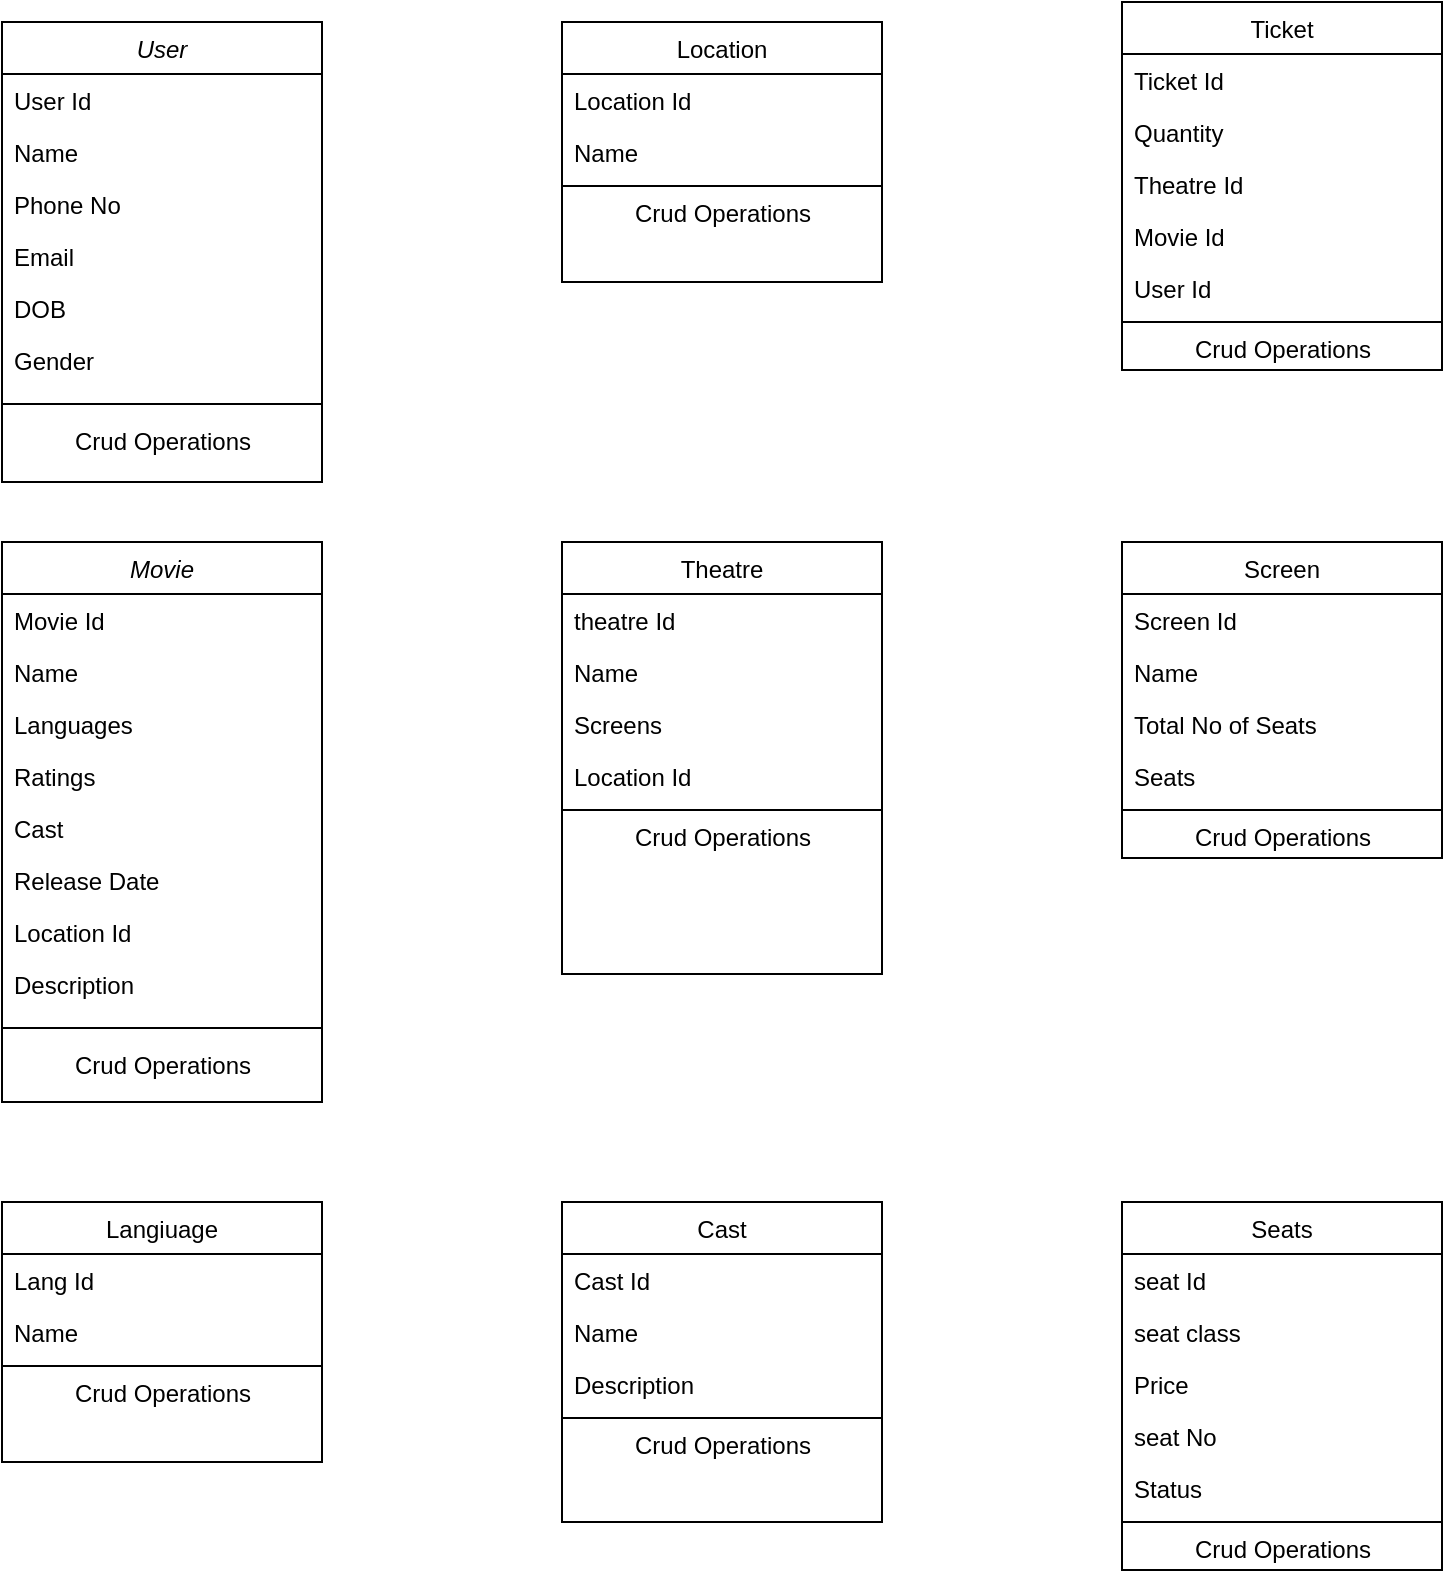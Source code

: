 <mxfile version="17.2.5" type="github">
  <diagram id="C5RBs43oDa-KdzZeNtuy" name="Page-1">
    <mxGraphModel dx="1422" dy="2051" grid="1" gridSize="10" guides="1" tooltips="1" connect="1" arrows="1" fold="1" page="1" pageScale="1" pageWidth="827" pageHeight="1169" math="0" shadow="0">
      <root>
        <mxCell id="WIyWlLk6GJQsqaUBKTNV-0" />
        <mxCell id="WIyWlLk6GJQsqaUBKTNV-1" parent="WIyWlLk6GJQsqaUBKTNV-0" />
        <mxCell id="zkfFHV4jXpPFQw0GAbJ--0" value="User" style="swimlane;fontStyle=2;align=center;verticalAlign=top;childLayout=stackLayout;horizontal=1;startSize=26;horizontalStack=0;resizeParent=1;resizeLast=0;collapsible=1;marginBottom=0;rounded=0;shadow=0;strokeWidth=1;" parent="WIyWlLk6GJQsqaUBKTNV-1" vertex="1">
          <mxGeometry x="40" y="-310" width="160" height="230" as="geometry">
            <mxRectangle x="230" y="140" width="160" height="26" as="alternateBounds" />
          </mxGeometry>
        </mxCell>
        <mxCell id="zkfFHV4jXpPFQw0GAbJ--1" value="User Id" style="text;align=left;verticalAlign=top;spacingLeft=4;spacingRight=4;overflow=hidden;rotatable=0;points=[[0,0.5],[1,0.5]];portConstraint=eastwest;" parent="zkfFHV4jXpPFQw0GAbJ--0" vertex="1">
          <mxGeometry y="26" width="160" height="26" as="geometry" />
        </mxCell>
        <mxCell id="zkfFHV4jXpPFQw0GAbJ--2" value="Name" style="text;align=left;verticalAlign=top;spacingLeft=4;spacingRight=4;overflow=hidden;rotatable=0;points=[[0,0.5],[1,0.5]];portConstraint=eastwest;rounded=0;shadow=0;html=0;" parent="zkfFHV4jXpPFQw0GAbJ--0" vertex="1">
          <mxGeometry y="52" width="160" height="26" as="geometry" />
        </mxCell>
        <mxCell id="qIkcvEdRIdbKsF4NNQw2-3" value="Phone No" style="text;align=left;verticalAlign=top;spacingLeft=4;spacingRight=4;overflow=hidden;rotatable=0;points=[[0,0.5],[1,0.5]];portConstraint=eastwest;rounded=0;shadow=0;html=0;" vertex="1" parent="zkfFHV4jXpPFQw0GAbJ--0">
          <mxGeometry y="78" width="160" height="26" as="geometry" />
        </mxCell>
        <mxCell id="qIkcvEdRIdbKsF4NNQw2-4" value="Email" style="text;align=left;verticalAlign=top;spacingLeft=4;spacingRight=4;overflow=hidden;rotatable=0;points=[[0,0.5],[1,0.5]];portConstraint=eastwest;rounded=0;shadow=0;html=0;" vertex="1" parent="zkfFHV4jXpPFQw0GAbJ--0">
          <mxGeometry y="104" width="160" height="26" as="geometry" />
        </mxCell>
        <mxCell id="qIkcvEdRIdbKsF4NNQw2-6" value="DOB" style="text;align=left;verticalAlign=top;spacingLeft=4;spacingRight=4;overflow=hidden;rotatable=0;points=[[0,0.5],[1,0.5]];portConstraint=eastwest;rounded=0;shadow=0;html=0;" vertex="1" parent="zkfFHV4jXpPFQw0GAbJ--0">
          <mxGeometry y="130" width="160" height="26" as="geometry" />
        </mxCell>
        <mxCell id="qIkcvEdRIdbKsF4NNQw2-5" value="Gender" style="text;align=left;verticalAlign=top;spacingLeft=4;spacingRight=4;overflow=hidden;rotatable=0;points=[[0,0.5],[1,0.5]];portConstraint=eastwest;rounded=0;shadow=0;html=0;" vertex="1" parent="zkfFHV4jXpPFQw0GAbJ--0">
          <mxGeometry y="156" width="160" height="26" as="geometry" />
        </mxCell>
        <mxCell id="zkfFHV4jXpPFQw0GAbJ--4" value="" style="line;html=1;strokeWidth=1;align=left;verticalAlign=middle;spacingTop=-1;spacingLeft=3;spacingRight=3;rotatable=0;labelPosition=right;points=[];portConstraint=eastwest;" parent="zkfFHV4jXpPFQw0GAbJ--0" vertex="1">
          <mxGeometry y="182" width="160" height="18" as="geometry" />
        </mxCell>
        <mxCell id="qIkcvEdRIdbKsF4NNQw2-8" value="Crud Operations" style="text;html=1;align=center;verticalAlign=middle;resizable=0;points=[];autosize=1;strokeColor=none;fillColor=none;" vertex="1" parent="zkfFHV4jXpPFQw0GAbJ--0">
          <mxGeometry y="200" width="160" height="20" as="geometry" />
        </mxCell>
        <mxCell id="zkfFHV4jXpPFQw0GAbJ--17" value="Theatre" style="swimlane;fontStyle=0;align=center;verticalAlign=top;childLayout=stackLayout;horizontal=1;startSize=26;horizontalStack=0;resizeParent=1;resizeLast=0;collapsible=1;marginBottom=0;rounded=0;shadow=0;strokeWidth=1;" parent="WIyWlLk6GJQsqaUBKTNV-1" vertex="1">
          <mxGeometry x="320" y="-50" width="160" height="216" as="geometry">
            <mxRectangle x="550" y="140" width="160" height="26" as="alternateBounds" />
          </mxGeometry>
        </mxCell>
        <mxCell id="zkfFHV4jXpPFQw0GAbJ--19" value="theatre Id" style="text;align=left;verticalAlign=top;spacingLeft=4;spacingRight=4;overflow=hidden;rotatable=0;points=[[0,0.5],[1,0.5]];portConstraint=eastwest;rounded=0;shadow=0;html=0;" parent="zkfFHV4jXpPFQw0GAbJ--17" vertex="1">
          <mxGeometry y="26" width="160" height="26" as="geometry" />
        </mxCell>
        <mxCell id="zkfFHV4jXpPFQw0GAbJ--20" value="Name" style="text;align=left;verticalAlign=top;spacingLeft=4;spacingRight=4;overflow=hidden;rotatable=0;points=[[0,0.5],[1,0.5]];portConstraint=eastwest;rounded=0;shadow=0;html=0;" parent="zkfFHV4jXpPFQw0GAbJ--17" vertex="1">
          <mxGeometry y="52" width="160" height="26" as="geometry" />
        </mxCell>
        <mxCell id="zkfFHV4jXpPFQw0GAbJ--21" value="Screens" style="text;align=left;verticalAlign=top;spacingLeft=4;spacingRight=4;overflow=hidden;rotatable=0;points=[[0,0.5],[1,0.5]];portConstraint=eastwest;rounded=0;shadow=0;html=0;" parent="zkfFHV4jXpPFQw0GAbJ--17" vertex="1">
          <mxGeometry y="78" width="160" height="26" as="geometry" />
        </mxCell>
        <mxCell id="zkfFHV4jXpPFQw0GAbJ--22" value="Location Id" style="text;align=left;verticalAlign=top;spacingLeft=4;spacingRight=4;overflow=hidden;rotatable=0;points=[[0,0.5],[1,0.5]];portConstraint=eastwest;rounded=0;shadow=0;html=0;" parent="zkfFHV4jXpPFQw0GAbJ--17" vertex="1">
          <mxGeometry y="104" width="160" height="26" as="geometry" />
        </mxCell>
        <mxCell id="zkfFHV4jXpPFQw0GAbJ--23" value="" style="line;html=1;strokeWidth=1;align=left;verticalAlign=middle;spacingTop=-1;spacingLeft=3;spacingRight=3;rotatable=0;labelPosition=right;points=[];portConstraint=eastwest;" parent="zkfFHV4jXpPFQw0GAbJ--17" vertex="1">
          <mxGeometry y="130" width="160" height="8" as="geometry" />
        </mxCell>
        <mxCell id="qIkcvEdRIdbKsF4NNQw2-21" value="Crud Operations" style="text;html=1;align=center;verticalAlign=middle;resizable=0;points=[];autosize=1;strokeColor=none;fillColor=none;" vertex="1" parent="zkfFHV4jXpPFQw0GAbJ--17">
          <mxGeometry y="138" width="160" height="20" as="geometry" />
        </mxCell>
        <mxCell id="qIkcvEdRIdbKsF4NNQw2-10" value="Movie" style="swimlane;fontStyle=2;align=center;verticalAlign=top;childLayout=stackLayout;horizontal=1;startSize=26;horizontalStack=0;resizeParent=1;resizeLast=0;collapsible=1;marginBottom=0;rounded=0;shadow=0;strokeWidth=1;" vertex="1" parent="WIyWlLk6GJQsqaUBKTNV-1">
          <mxGeometry x="40" y="-50" width="160" height="280" as="geometry">
            <mxRectangle x="230" y="140" width="160" height="26" as="alternateBounds" />
          </mxGeometry>
        </mxCell>
        <mxCell id="qIkcvEdRIdbKsF4NNQw2-11" value="Movie Id" style="text;align=left;verticalAlign=top;spacingLeft=4;spacingRight=4;overflow=hidden;rotatable=0;points=[[0,0.5],[1,0.5]];portConstraint=eastwest;" vertex="1" parent="qIkcvEdRIdbKsF4NNQw2-10">
          <mxGeometry y="26" width="160" height="26" as="geometry" />
        </mxCell>
        <mxCell id="qIkcvEdRIdbKsF4NNQw2-12" value="Name" style="text;align=left;verticalAlign=top;spacingLeft=4;spacingRight=4;overflow=hidden;rotatable=0;points=[[0,0.5],[1,0.5]];portConstraint=eastwest;rounded=0;shadow=0;html=0;" vertex="1" parent="qIkcvEdRIdbKsF4NNQw2-10">
          <mxGeometry y="52" width="160" height="26" as="geometry" />
        </mxCell>
        <mxCell id="qIkcvEdRIdbKsF4NNQw2-13" value="Languages" style="text;align=left;verticalAlign=top;spacingLeft=4;spacingRight=4;overflow=hidden;rotatable=0;points=[[0,0.5],[1,0.5]];portConstraint=eastwest;rounded=0;shadow=0;html=0;" vertex="1" parent="qIkcvEdRIdbKsF4NNQw2-10">
          <mxGeometry y="78" width="160" height="26" as="geometry" />
        </mxCell>
        <mxCell id="qIkcvEdRIdbKsF4NNQw2-14" value="Ratings" style="text;align=left;verticalAlign=top;spacingLeft=4;spacingRight=4;overflow=hidden;rotatable=0;points=[[0,0.5],[1,0.5]];portConstraint=eastwest;rounded=0;shadow=0;html=0;" vertex="1" parent="qIkcvEdRIdbKsF4NNQw2-10">
          <mxGeometry y="104" width="160" height="26" as="geometry" />
        </mxCell>
        <mxCell id="qIkcvEdRIdbKsF4NNQw2-15" value="Cast" style="text;align=left;verticalAlign=top;spacingLeft=4;spacingRight=4;overflow=hidden;rotatable=0;points=[[0,0.5],[1,0.5]];portConstraint=eastwest;rounded=0;shadow=0;html=0;" vertex="1" parent="qIkcvEdRIdbKsF4NNQw2-10">
          <mxGeometry y="130" width="160" height="26" as="geometry" />
        </mxCell>
        <mxCell id="qIkcvEdRIdbKsF4NNQw2-16" value="Release Date" style="text;align=left;verticalAlign=top;spacingLeft=4;spacingRight=4;overflow=hidden;rotatable=0;points=[[0,0.5],[1,0.5]];portConstraint=eastwest;rounded=0;shadow=0;html=0;" vertex="1" parent="qIkcvEdRIdbKsF4NNQw2-10">
          <mxGeometry y="156" width="160" height="26" as="geometry" />
        </mxCell>
        <mxCell id="qIkcvEdRIdbKsF4NNQw2-19" value="Location Id" style="text;align=left;verticalAlign=top;spacingLeft=4;spacingRight=4;overflow=hidden;rotatable=0;points=[[0,0.5],[1,0.5]];portConstraint=eastwest;rounded=0;shadow=0;html=0;" vertex="1" parent="qIkcvEdRIdbKsF4NNQw2-10">
          <mxGeometry y="182" width="160" height="26" as="geometry" />
        </mxCell>
        <mxCell id="qIkcvEdRIdbKsF4NNQw2-20" value="Description" style="text;align=left;verticalAlign=top;spacingLeft=4;spacingRight=4;overflow=hidden;rotatable=0;points=[[0,0.5],[1,0.5]];portConstraint=eastwest;rounded=0;shadow=0;html=0;" vertex="1" parent="qIkcvEdRIdbKsF4NNQw2-10">
          <mxGeometry y="208" width="160" height="26" as="geometry" />
        </mxCell>
        <mxCell id="qIkcvEdRIdbKsF4NNQw2-17" value="" style="line;html=1;strokeWidth=1;align=left;verticalAlign=middle;spacingTop=-1;spacingLeft=3;spacingRight=3;rotatable=0;labelPosition=right;points=[];portConstraint=eastwest;" vertex="1" parent="qIkcvEdRIdbKsF4NNQw2-10">
          <mxGeometry y="234" width="160" height="18" as="geometry" />
        </mxCell>
        <mxCell id="qIkcvEdRIdbKsF4NNQw2-18" value="Crud Operations" style="text;html=1;align=center;verticalAlign=middle;resizable=0;points=[];autosize=1;strokeColor=none;fillColor=none;" vertex="1" parent="qIkcvEdRIdbKsF4NNQw2-10">
          <mxGeometry y="252" width="160" height="20" as="geometry" />
        </mxCell>
        <mxCell id="qIkcvEdRIdbKsF4NNQw2-22" value="Location" style="swimlane;fontStyle=0;align=center;verticalAlign=top;childLayout=stackLayout;horizontal=1;startSize=26;horizontalStack=0;resizeParent=1;resizeLast=0;collapsible=1;marginBottom=0;rounded=0;shadow=0;strokeWidth=1;" vertex="1" parent="WIyWlLk6GJQsqaUBKTNV-1">
          <mxGeometry x="320" y="-310" width="160" height="130" as="geometry">
            <mxRectangle x="550" y="140" width="160" height="26" as="alternateBounds" />
          </mxGeometry>
        </mxCell>
        <mxCell id="qIkcvEdRIdbKsF4NNQw2-23" value="Location Id" style="text;align=left;verticalAlign=top;spacingLeft=4;spacingRight=4;overflow=hidden;rotatable=0;points=[[0,0.5],[1,0.5]];portConstraint=eastwest;rounded=0;shadow=0;html=0;" vertex="1" parent="qIkcvEdRIdbKsF4NNQw2-22">
          <mxGeometry y="26" width="160" height="26" as="geometry" />
        </mxCell>
        <mxCell id="qIkcvEdRIdbKsF4NNQw2-24" value="Name" style="text;align=left;verticalAlign=top;spacingLeft=4;spacingRight=4;overflow=hidden;rotatable=0;points=[[0,0.5],[1,0.5]];portConstraint=eastwest;rounded=0;shadow=0;html=0;" vertex="1" parent="qIkcvEdRIdbKsF4NNQw2-22">
          <mxGeometry y="52" width="160" height="26" as="geometry" />
        </mxCell>
        <mxCell id="qIkcvEdRIdbKsF4NNQw2-27" value="" style="line;html=1;strokeWidth=1;align=left;verticalAlign=middle;spacingTop=-1;spacingLeft=3;spacingRight=3;rotatable=0;labelPosition=right;points=[];portConstraint=eastwest;" vertex="1" parent="qIkcvEdRIdbKsF4NNQw2-22">
          <mxGeometry y="78" width="160" height="8" as="geometry" />
        </mxCell>
        <mxCell id="qIkcvEdRIdbKsF4NNQw2-28" value="Crud Operations" style="text;html=1;align=center;verticalAlign=middle;resizable=0;points=[];autosize=1;strokeColor=none;fillColor=none;" vertex="1" parent="qIkcvEdRIdbKsF4NNQw2-22">
          <mxGeometry y="86" width="160" height="20" as="geometry" />
        </mxCell>
        <mxCell id="qIkcvEdRIdbKsF4NNQw2-36" value="Seats" style="swimlane;fontStyle=0;align=center;verticalAlign=top;childLayout=stackLayout;horizontal=1;startSize=26;horizontalStack=0;resizeParent=1;resizeLast=0;collapsible=1;marginBottom=0;rounded=0;shadow=0;strokeWidth=1;" vertex="1" parent="WIyWlLk6GJQsqaUBKTNV-1">
          <mxGeometry x="600" y="280" width="160" height="184" as="geometry">
            <mxRectangle x="550" y="140" width="160" height="26" as="alternateBounds" />
          </mxGeometry>
        </mxCell>
        <mxCell id="qIkcvEdRIdbKsF4NNQw2-37" value="seat Id" style="text;align=left;verticalAlign=top;spacingLeft=4;spacingRight=4;overflow=hidden;rotatable=0;points=[[0,0.5],[1,0.5]];portConstraint=eastwest;rounded=0;shadow=0;html=0;" vertex="1" parent="qIkcvEdRIdbKsF4NNQw2-36">
          <mxGeometry y="26" width="160" height="26" as="geometry" />
        </mxCell>
        <mxCell id="qIkcvEdRIdbKsF4NNQw2-38" value="seat class" style="text;align=left;verticalAlign=top;spacingLeft=4;spacingRight=4;overflow=hidden;rotatable=0;points=[[0,0.5],[1,0.5]];portConstraint=eastwest;rounded=0;shadow=0;html=0;" vertex="1" parent="qIkcvEdRIdbKsF4NNQw2-36">
          <mxGeometry y="52" width="160" height="26" as="geometry" />
        </mxCell>
        <mxCell id="qIkcvEdRIdbKsF4NNQw2-39" value="Price" style="text;align=left;verticalAlign=top;spacingLeft=4;spacingRight=4;overflow=hidden;rotatable=0;points=[[0,0.5],[1,0.5]];portConstraint=eastwest;rounded=0;shadow=0;html=0;" vertex="1" parent="qIkcvEdRIdbKsF4NNQw2-36">
          <mxGeometry y="78" width="160" height="26" as="geometry" />
        </mxCell>
        <mxCell id="qIkcvEdRIdbKsF4NNQw2-40" value="seat No" style="text;align=left;verticalAlign=top;spacingLeft=4;spacingRight=4;overflow=hidden;rotatable=0;points=[[0,0.5],[1,0.5]];portConstraint=eastwest;rounded=0;shadow=0;html=0;" vertex="1" parent="qIkcvEdRIdbKsF4NNQw2-36">
          <mxGeometry y="104" width="160" height="26" as="geometry" />
        </mxCell>
        <mxCell id="qIkcvEdRIdbKsF4NNQw2-43" value="Status" style="text;align=left;verticalAlign=top;spacingLeft=4;spacingRight=4;overflow=hidden;rotatable=0;points=[[0,0.5],[1,0.5]];portConstraint=eastwest;rounded=0;shadow=0;html=0;" vertex="1" parent="qIkcvEdRIdbKsF4NNQw2-36">
          <mxGeometry y="130" width="160" height="26" as="geometry" />
        </mxCell>
        <mxCell id="qIkcvEdRIdbKsF4NNQw2-41" value="" style="line;html=1;strokeWidth=1;align=left;verticalAlign=middle;spacingTop=-1;spacingLeft=3;spacingRight=3;rotatable=0;labelPosition=right;points=[];portConstraint=eastwest;" vertex="1" parent="qIkcvEdRIdbKsF4NNQw2-36">
          <mxGeometry y="156" width="160" height="8" as="geometry" />
        </mxCell>
        <mxCell id="qIkcvEdRIdbKsF4NNQw2-42" value="Crud Operations" style="text;html=1;align=center;verticalAlign=middle;resizable=0;points=[];autosize=1;strokeColor=none;fillColor=none;" vertex="1" parent="qIkcvEdRIdbKsF4NNQw2-36">
          <mxGeometry y="164" width="160" height="20" as="geometry" />
        </mxCell>
        <mxCell id="qIkcvEdRIdbKsF4NNQw2-44" value="Langiuage" style="swimlane;fontStyle=0;align=center;verticalAlign=top;childLayout=stackLayout;horizontal=1;startSize=26;horizontalStack=0;resizeParent=1;resizeLast=0;collapsible=1;marginBottom=0;rounded=0;shadow=0;strokeWidth=1;" vertex="1" parent="WIyWlLk6GJQsqaUBKTNV-1">
          <mxGeometry x="40" y="280" width="160" height="130" as="geometry">
            <mxRectangle x="550" y="140" width="160" height="26" as="alternateBounds" />
          </mxGeometry>
        </mxCell>
        <mxCell id="qIkcvEdRIdbKsF4NNQw2-45" value="Lang Id" style="text;align=left;verticalAlign=top;spacingLeft=4;spacingRight=4;overflow=hidden;rotatable=0;points=[[0,0.5],[1,0.5]];portConstraint=eastwest;rounded=0;shadow=0;html=0;" vertex="1" parent="qIkcvEdRIdbKsF4NNQw2-44">
          <mxGeometry y="26" width="160" height="26" as="geometry" />
        </mxCell>
        <mxCell id="qIkcvEdRIdbKsF4NNQw2-46" value="Name" style="text;align=left;verticalAlign=top;spacingLeft=4;spacingRight=4;overflow=hidden;rotatable=0;points=[[0,0.5],[1,0.5]];portConstraint=eastwest;rounded=0;shadow=0;html=0;" vertex="1" parent="qIkcvEdRIdbKsF4NNQw2-44">
          <mxGeometry y="52" width="160" height="26" as="geometry" />
        </mxCell>
        <mxCell id="qIkcvEdRIdbKsF4NNQw2-47" value="" style="line;html=1;strokeWidth=1;align=left;verticalAlign=middle;spacingTop=-1;spacingLeft=3;spacingRight=3;rotatable=0;labelPosition=right;points=[];portConstraint=eastwest;" vertex="1" parent="qIkcvEdRIdbKsF4NNQw2-44">
          <mxGeometry y="78" width="160" height="8" as="geometry" />
        </mxCell>
        <mxCell id="qIkcvEdRIdbKsF4NNQw2-48" value="Crud Operations" style="text;html=1;align=center;verticalAlign=middle;resizable=0;points=[];autosize=1;strokeColor=none;fillColor=none;" vertex="1" parent="qIkcvEdRIdbKsF4NNQw2-44">
          <mxGeometry y="86" width="160" height="20" as="geometry" />
        </mxCell>
        <mxCell id="qIkcvEdRIdbKsF4NNQw2-49" value="Cast" style="swimlane;fontStyle=0;align=center;verticalAlign=top;childLayout=stackLayout;horizontal=1;startSize=26;horizontalStack=0;resizeParent=1;resizeLast=0;collapsible=1;marginBottom=0;rounded=0;shadow=0;strokeWidth=1;" vertex="1" parent="WIyWlLk6GJQsqaUBKTNV-1">
          <mxGeometry x="320" y="280" width="160" height="160" as="geometry">
            <mxRectangle x="550" y="140" width="160" height="26" as="alternateBounds" />
          </mxGeometry>
        </mxCell>
        <mxCell id="qIkcvEdRIdbKsF4NNQw2-50" value="Cast Id" style="text;align=left;verticalAlign=top;spacingLeft=4;spacingRight=4;overflow=hidden;rotatable=0;points=[[0,0.5],[1,0.5]];portConstraint=eastwest;rounded=0;shadow=0;html=0;" vertex="1" parent="qIkcvEdRIdbKsF4NNQw2-49">
          <mxGeometry y="26" width="160" height="26" as="geometry" />
        </mxCell>
        <mxCell id="qIkcvEdRIdbKsF4NNQw2-51" value="Name" style="text;align=left;verticalAlign=top;spacingLeft=4;spacingRight=4;overflow=hidden;rotatable=0;points=[[0,0.5],[1,0.5]];portConstraint=eastwest;rounded=0;shadow=0;html=0;" vertex="1" parent="qIkcvEdRIdbKsF4NNQw2-49">
          <mxGeometry y="52" width="160" height="26" as="geometry" />
        </mxCell>
        <mxCell id="qIkcvEdRIdbKsF4NNQw2-52" value="Description" style="text;align=left;verticalAlign=top;spacingLeft=4;spacingRight=4;overflow=hidden;rotatable=0;points=[[0,0.5],[1,0.5]];portConstraint=eastwest;rounded=0;shadow=0;html=0;" vertex="1" parent="qIkcvEdRIdbKsF4NNQw2-49">
          <mxGeometry y="78" width="160" height="26" as="geometry" />
        </mxCell>
        <mxCell id="qIkcvEdRIdbKsF4NNQw2-54" value="" style="line;html=1;strokeWidth=1;align=left;verticalAlign=middle;spacingTop=-1;spacingLeft=3;spacingRight=3;rotatable=0;labelPosition=right;points=[];portConstraint=eastwest;" vertex="1" parent="qIkcvEdRIdbKsF4NNQw2-49">
          <mxGeometry y="104" width="160" height="8" as="geometry" />
        </mxCell>
        <mxCell id="qIkcvEdRIdbKsF4NNQw2-55" value="Crud Operations" style="text;html=1;align=center;verticalAlign=middle;resizable=0;points=[];autosize=1;strokeColor=none;fillColor=none;" vertex="1" parent="qIkcvEdRIdbKsF4NNQw2-49">
          <mxGeometry y="112" width="160" height="20" as="geometry" />
        </mxCell>
        <mxCell id="qIkcvEdRIdbKsF4NNQw2-56" value="Ticket" style="swimlane;fontStyle=0;align=center;verticalAlign=top;childLayout=stackLayout;horizontal=1;startSize=26;horizontalStack=0;resizeParent=1;resizeLast=0;collapsible=1;marginBottom=0;rounded=0;shadow=0;strokeWidth=1;" vertex="1" parent="WIyWlLk6GJQsqaUBKTNV-1">
          <mxGeometry x="600" y="-320" width="160" height="184" as="geometry">
            <mxRectangle x="550" y="140" width="160" height="26" as="alternateBounds" />
          </mxGeometry>
        </mxCell>
        <mxCell id="qIkcvEdRIdbKsF4NNQw2-57" value="Ticket Id" style="text;align=left;verticalAlign=top;spacingLeft=4;spacingRight=4;overflow=hidden;rotatable=0;points=[[0,0.5],[1,0.5]];portConstraint=eastwest;rounded=0;shadow=0;html=0;" vertex="1" parent="qIkcvEdRIdbKsF4NNQw2-56">
          <mxGeometry y="26" width="160" height="26" as="geometry" />
        </mxCell>
        <mxCell id="qIkcvEdRIdbKsF4NNQw2-58" value="Quantity" style="text;align=left;verticalAlign=top;spacingLeft=4;spacingRight=4;overflow=hidden;rotatable=0;points=[[0,0.5],[1,0.5]];portConstraint=eastwest;rounded=0;shadow=0;html=0;" vertex="1" parent="qIkcvEdRIdbKsF4NNQw2-56">
          <mxGeometry y="52" width="160" height="26" as="geometry" />
        </mxCell>
        <mxCell id="qIkcvEdRIdbKsF4NNQw2-59" value="Theatre Id" style="text;align=left;verticalAlign=top;spacingLeft=4;spacingRight=4;overflow=hidden;rotatable=0;points=[[0,0.5],[1,0.5]];portConstraint=eastwest;rounded=0;shadow=0;html=0;" vertex="1" parent="qIkcvEdRIdbKsF4NNQw2-56">
          <mxGeometry y="78" width="160" height="26" as="geometry" />
        </mxCell>
        <mxCell id="qIkcvEdRIdbKsF4NNQw2-60" value="Movie Id" style="text;align=left;verticalAlign=top;spacingLeft=4;spacingRight=4;overflow=hidden;rotatable=0;points=[[0,0.5],[1,0.5]];portConstraint=eastwest;rounded=0;shadow=0;html=0;" vertex="1" parent="qIkcvEdRIdbKsF4NNQw2-56">
          <mxGeometry y="104" width="160" height="26" as="geometry" />
        </mxCell>
        <mxCell id="qIkcvEdRIdbKsF4NNQw2-61" value="User Id" style="text;align=left;verticalAlign=top;spacingLeft=4;spacingRight=4;overflow=hidden;rotatable=0;points=[[0,0.5],[1,0.5]];portConstraint=eastwest;rounded=0;shadow=0;html=0;" vertex="1" parent="qIkcvEdRIdbKsF4NNQw2-56">
          <mxGeometry y="130" width="160" height="26" as="geometry" />
        </mxCell>
        <mxCell id="qIkcvEdRIdbKsF4NNQw2-62" value="" style="line;html=1;strokeWidth=1;align=left;verticalAlign=middle;spacingTop=-1;spacingLeft=3;spacingRight=3;rotatable=0;labelPosition=right;points=[];portConstraint=eastwest;" vertex="1" parent="qIkcvEdRIdbKsF4NNQw2-56">
          <mxGeometry y="156" width="160" height="8" as="geometry" />
        </mxCell>
        <mxCell id="qIkcvEdRIdbKsF4NNQw2-63" value="Crud Operations" style="text;html=1;align=center;verticalAlign=middle;resizable=0;points=[];autosize=1;strokeColor=none;fillColor=none;" vertex="1" parent="qIkcvEdRIdbKsF4NNQw2-56">
          <mxGeometry y="164" width="160" height="20" as="geometry" />
        </mxCell>
        <mxCell id="qIkcvEdRIdbKsF4NNQw2-29" value="Screen" style="swimlane;fontStyle=0;align=center;verticalAlign=top;childLayout=stackLayout;horizontal=1;startSize=26;horizontalStack=0;resizeParent=1;resizeLast=0;collapsible=1;marginBottom=0;rounded=0;shadow=0;strokeWidth=1;" vertex="1" parent="WIyWlLk6GJQsqaUBKTNV-1">
          <mxGeometry x="600" y="-50" width="160" height="158" as="geometry">
            <mxRectangle x="550" y="140" width="160" height="26" as="alternateBounds" />
          </mxGeometry>
        </mxCell>
        <mxCell id="qIkcvEdRIdbKsF4NNQw2-30" value="Screen Id" style="text;align=left;verticalAlign=top;spacingLeft=4;spacingRight=4;overflow=hidden;rotatable=0;points=[[0,0.5],[1,0.5]];portConstraint=eastwest;rounded=0;shadow=0;html=0;" vertex="1" parent="qIkcvEdRIdbKsF4NNQw2-29">
          <mxGeometry y="26" width="160" height="26" as="geometry" />
        </mxCell>
        <mxCell id="qIkcvEdRIdbKsF4NNQw2-31" value="Name" style="text;align=left;verticalAlign=top;spacingLeft=4;spacingRight=4;overflow=hidden;rotatable=0;points=[[0,0.5],[1,0.5]];portConstraint=eastwest;rounded=0;shadow=0;html=0;" vertex="1" parent="qIkcvEdRIdbKsF4NNQw2-29">
          <mxGeometry y="52" width="160" height="26" as="geometry" />
        </mxCell>
        <mxCell id="qIkcvEdRIdbKsF4NNQw2-34" value="Total No of Seats" style="text;align=left;verticalAlign=top;spacingLeft=4;spacingRight=4;overflow=hidden;rotatable=0;points=[[0,0.5],[1,0.5]];portConstraint=eastwest;rounded=0;shadow=0;html=0;" vertex="1" parent="qIkcvEdRIdbKsF4NNQw2-29">
          <mxGeometry y="78" width="160" height="26" as="geometry" />
        </mxCell>
        <mxCell id="qIkcvEdRIdbKsF4NNQw2-35" value="Seats" style="text;align=left;verticalAlign=top;spacingLeft=4;spacingRight=4;overflow=hidden;rotatable=0;points=[[0,0.5],[1,0.5]];portConstraint=eastwest;rounded=0;shadow=0;html=0;" vertex="1" parent="qIkcvEdRIdbKsF4NNQw2-29">
          <mxGeometry y="104" width="160" height="26" as="geometry" />
        </mxCell>
        <mxCell id="qIkcvEdRIdbKsF4NNQw2-32" value="" style="line;html=1;strokeWidth=1;align=left;verticalAlign=middle;spacingTop=-1;spacingLeft=3;spacingRight=3;rotatable=0;labelPosition=right;points=[];portConstraint=eastwest;" vertex="1" parent="qIkcvEdRIdbKsF4NNQw2-29">
          <mxGeometry y="130" width="160" height="8" as="geometry" />
        </mxCell>
        <mxCell id="qIkcvEdRIdbKsF4NNQw2-33" value="Crud Operations" style="text;html=1;align=center;verticalAlign=middle;resizable=0;points=[];autosize=1;strokeColor=none;fillColor=none;" vertex="1" parent="qIkcvEdRIdbKsF4NNQw2-29">
          <mxGeometry y="138" width="160" height="20" as="geometry" />
        </mxCell>
      </root>
    </mxGraphModel>
  </diagram>
</mxfile>
